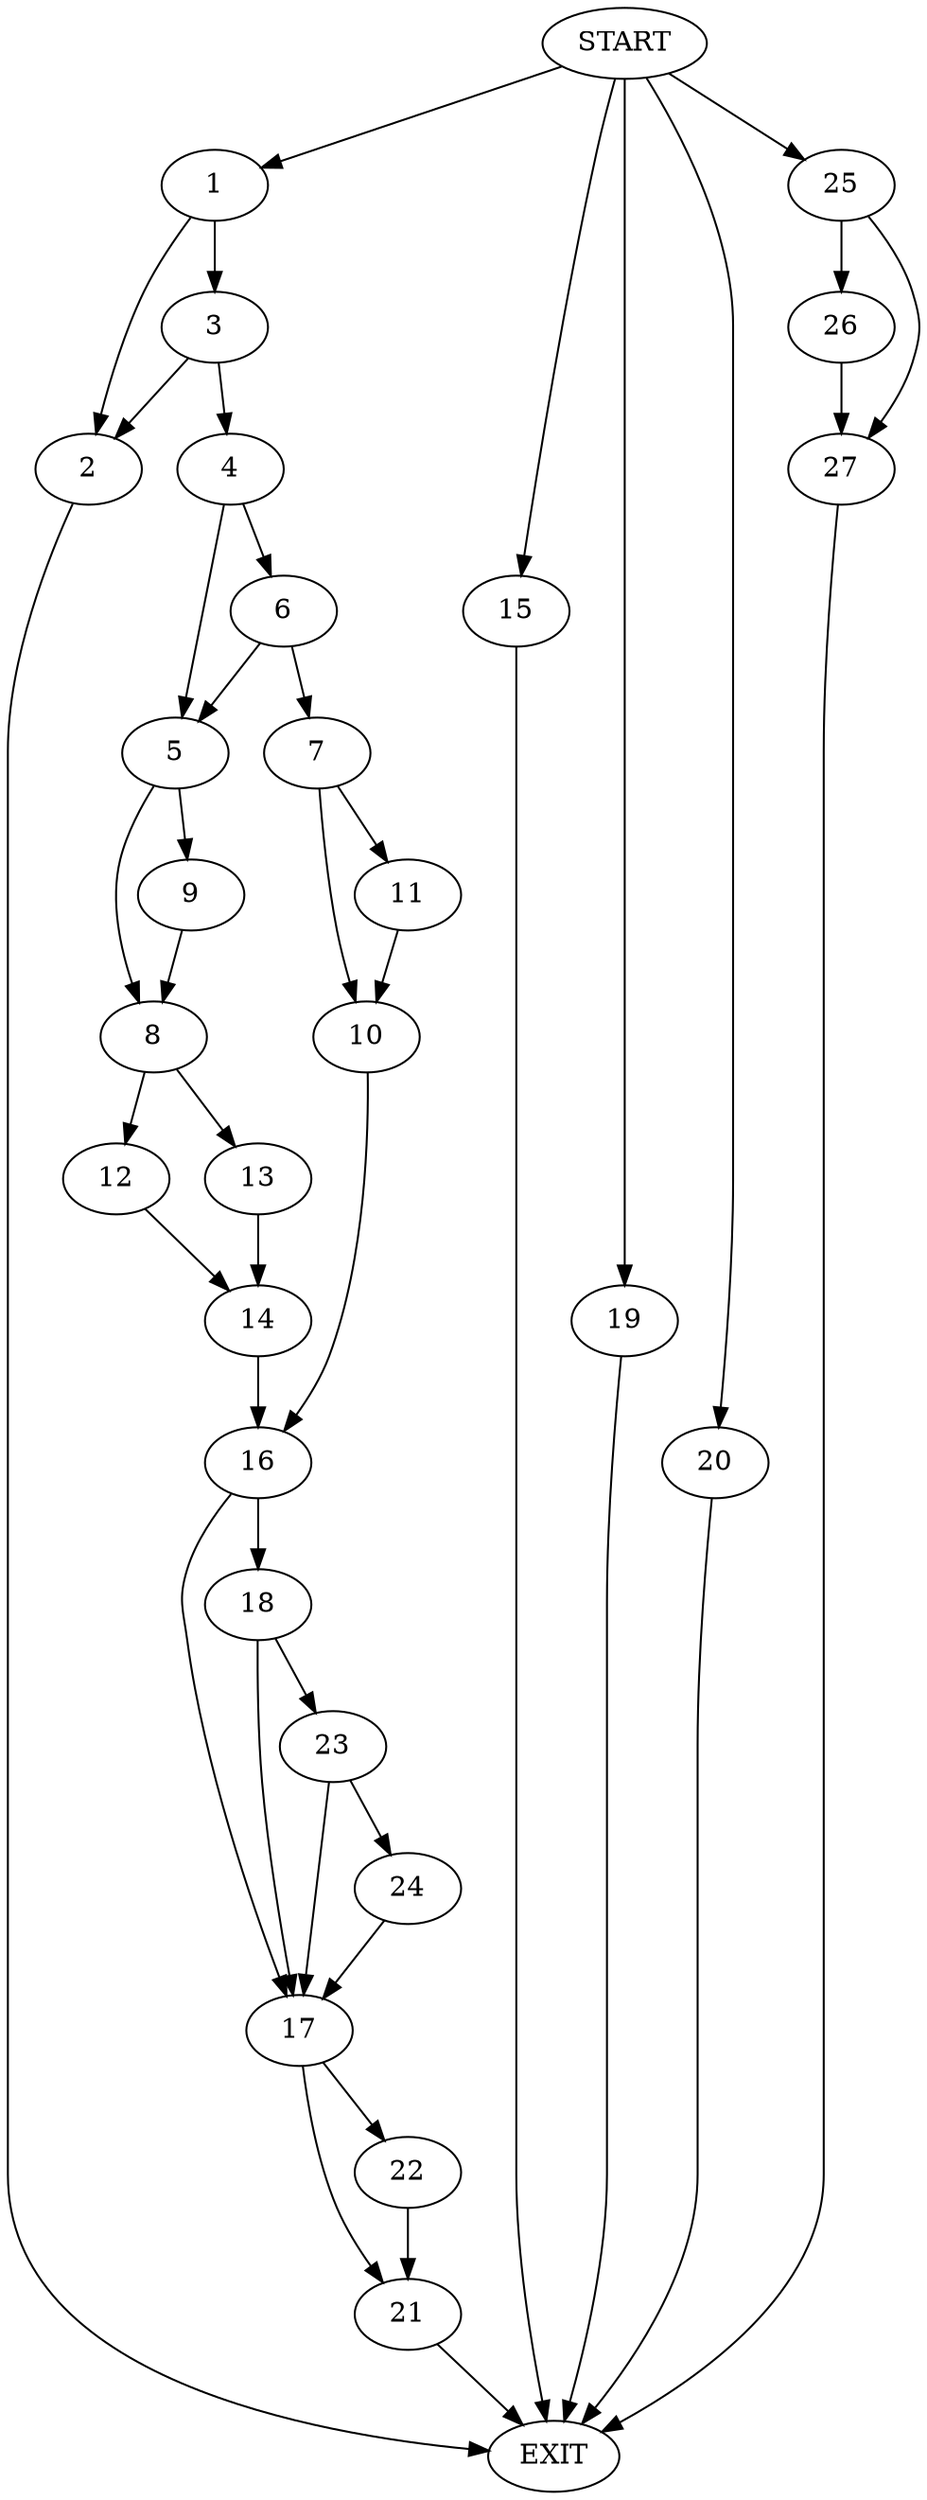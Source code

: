 digraph {
0 [label="START"]
28 [label="EXIT"]
0 -> 1
1 -> 2
1 -> 3
3 -> 2
3 -> 4
2 -> 28
4 -> 5
4 -> 6
6 -> 5
6 -> 7
5 -> 8
5 -> 9
7 -> 10
7 -> 11
9 -> 8
8 -> 12
8 -> 13
13 -> 14
12 -> 14
0 -> 15
15 -> 28
14 -> 16
16 -> 17
16 -> 18
10 -> 16
11 -> 10
0 -> 19
19 -> 28
0 -> 20
20 -> 28
17 -> 21
17 -> 22
18 -> 17
18 -> 23
23 -> 17
23 -> 24
24 -> 17
21 -> 28
22 -> 21
0 -> 25
25 -> 26
25 -> 27
26 -> 27
27 -> 28
}

